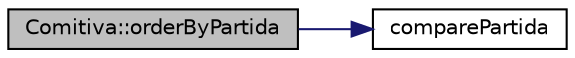 digraph "Comitiva::orderByPartida"
{
 // LATEX_PDF_SIZE
  edge [fontname="Helvetica",fontsize="10",labelfontname="Helvetica",labelfontsize="10"];
  node [fontname="Helvetica",fontsize="10",shape=record];
  rankdir="LR";
  Node1 [label="Comitiva::orderByPartida",height=0.2,width=0.4,color="black", fillcolor="grey75", style="filled", fontcolor="black",tooltip="Mostra todos os elementos ordenados por data de partida de Tóquio."];
  Node1 -> Node2 [color="midnightblue",fontsize="10",style="solid",fontname="Helvetica"];
  Node2 [label="comparePartida",height=0.2,width=0.4,color="black", fillcolor="white", style="filled",URL="$_comitiva_8cpp.html#a2ad805c4c682cbb419960fe284a82f87",tooltip=" "];
}

